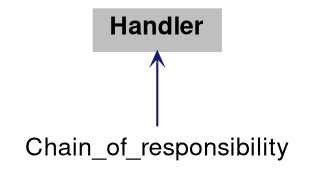 digraph "Handler"
{
 // LATEX_PDF_SIZE
  bgcolor="transparent";
  edge [fontname="Helvetica,Arial,sans-serif",fontsize=15,labelfontsize=15 arrowhead=open arrowtail=open arrowsize=0.5];
  node [fontname="Helvetica,Arial,sans-serif",fontsize=15,fontsize=12 shape=plaintext];
  Node1 [label=<<b>Handler</b>>,height=0.2,width=0.4,color="black", fillcolor="grey75", style="filled", fontcolor="black",tooltip="is a virtual command handler of Chain_of_responsibility"];
  Node1 -> Node2 [dir="back",color="midnightblue",style="solid"];
  Node2 [label="Chain_of_responsibility",height=0.2,width=0.4,color="black",URL="$structChain__of__responsibility.html",tooltip="list based implementation without recursion"];
}
